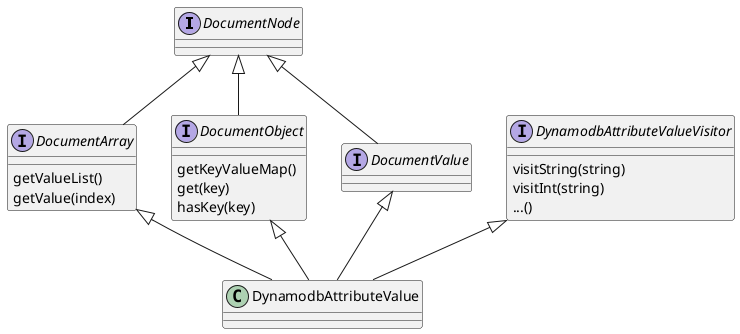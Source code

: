 @startuml

interface DocumentNode
interface DocumentArray{
getValueList()
getValue(index)
}
interface DocumentObject{
getKeyValueMap()
get(key)
hasKey(key)
}
interface DocumentValue
interface DynamodbAttributeValueVisitor{
visitString(string)
visitInt(string)
...()
}

DocumentNode <|-- DocumentArray
DocumentNode <|-- DocumentObject
DocumentNode <|-- DocumentValue

DocumentArray <|-- DynamodbAttributeValue
DocumentObject <|-- DynamodbAttributeValue
DocumentValue <|-- DynamodbAttributeValue
DynamodbAttributeValueVisitor <|-- DynamodbAttributeValue

@enduml
